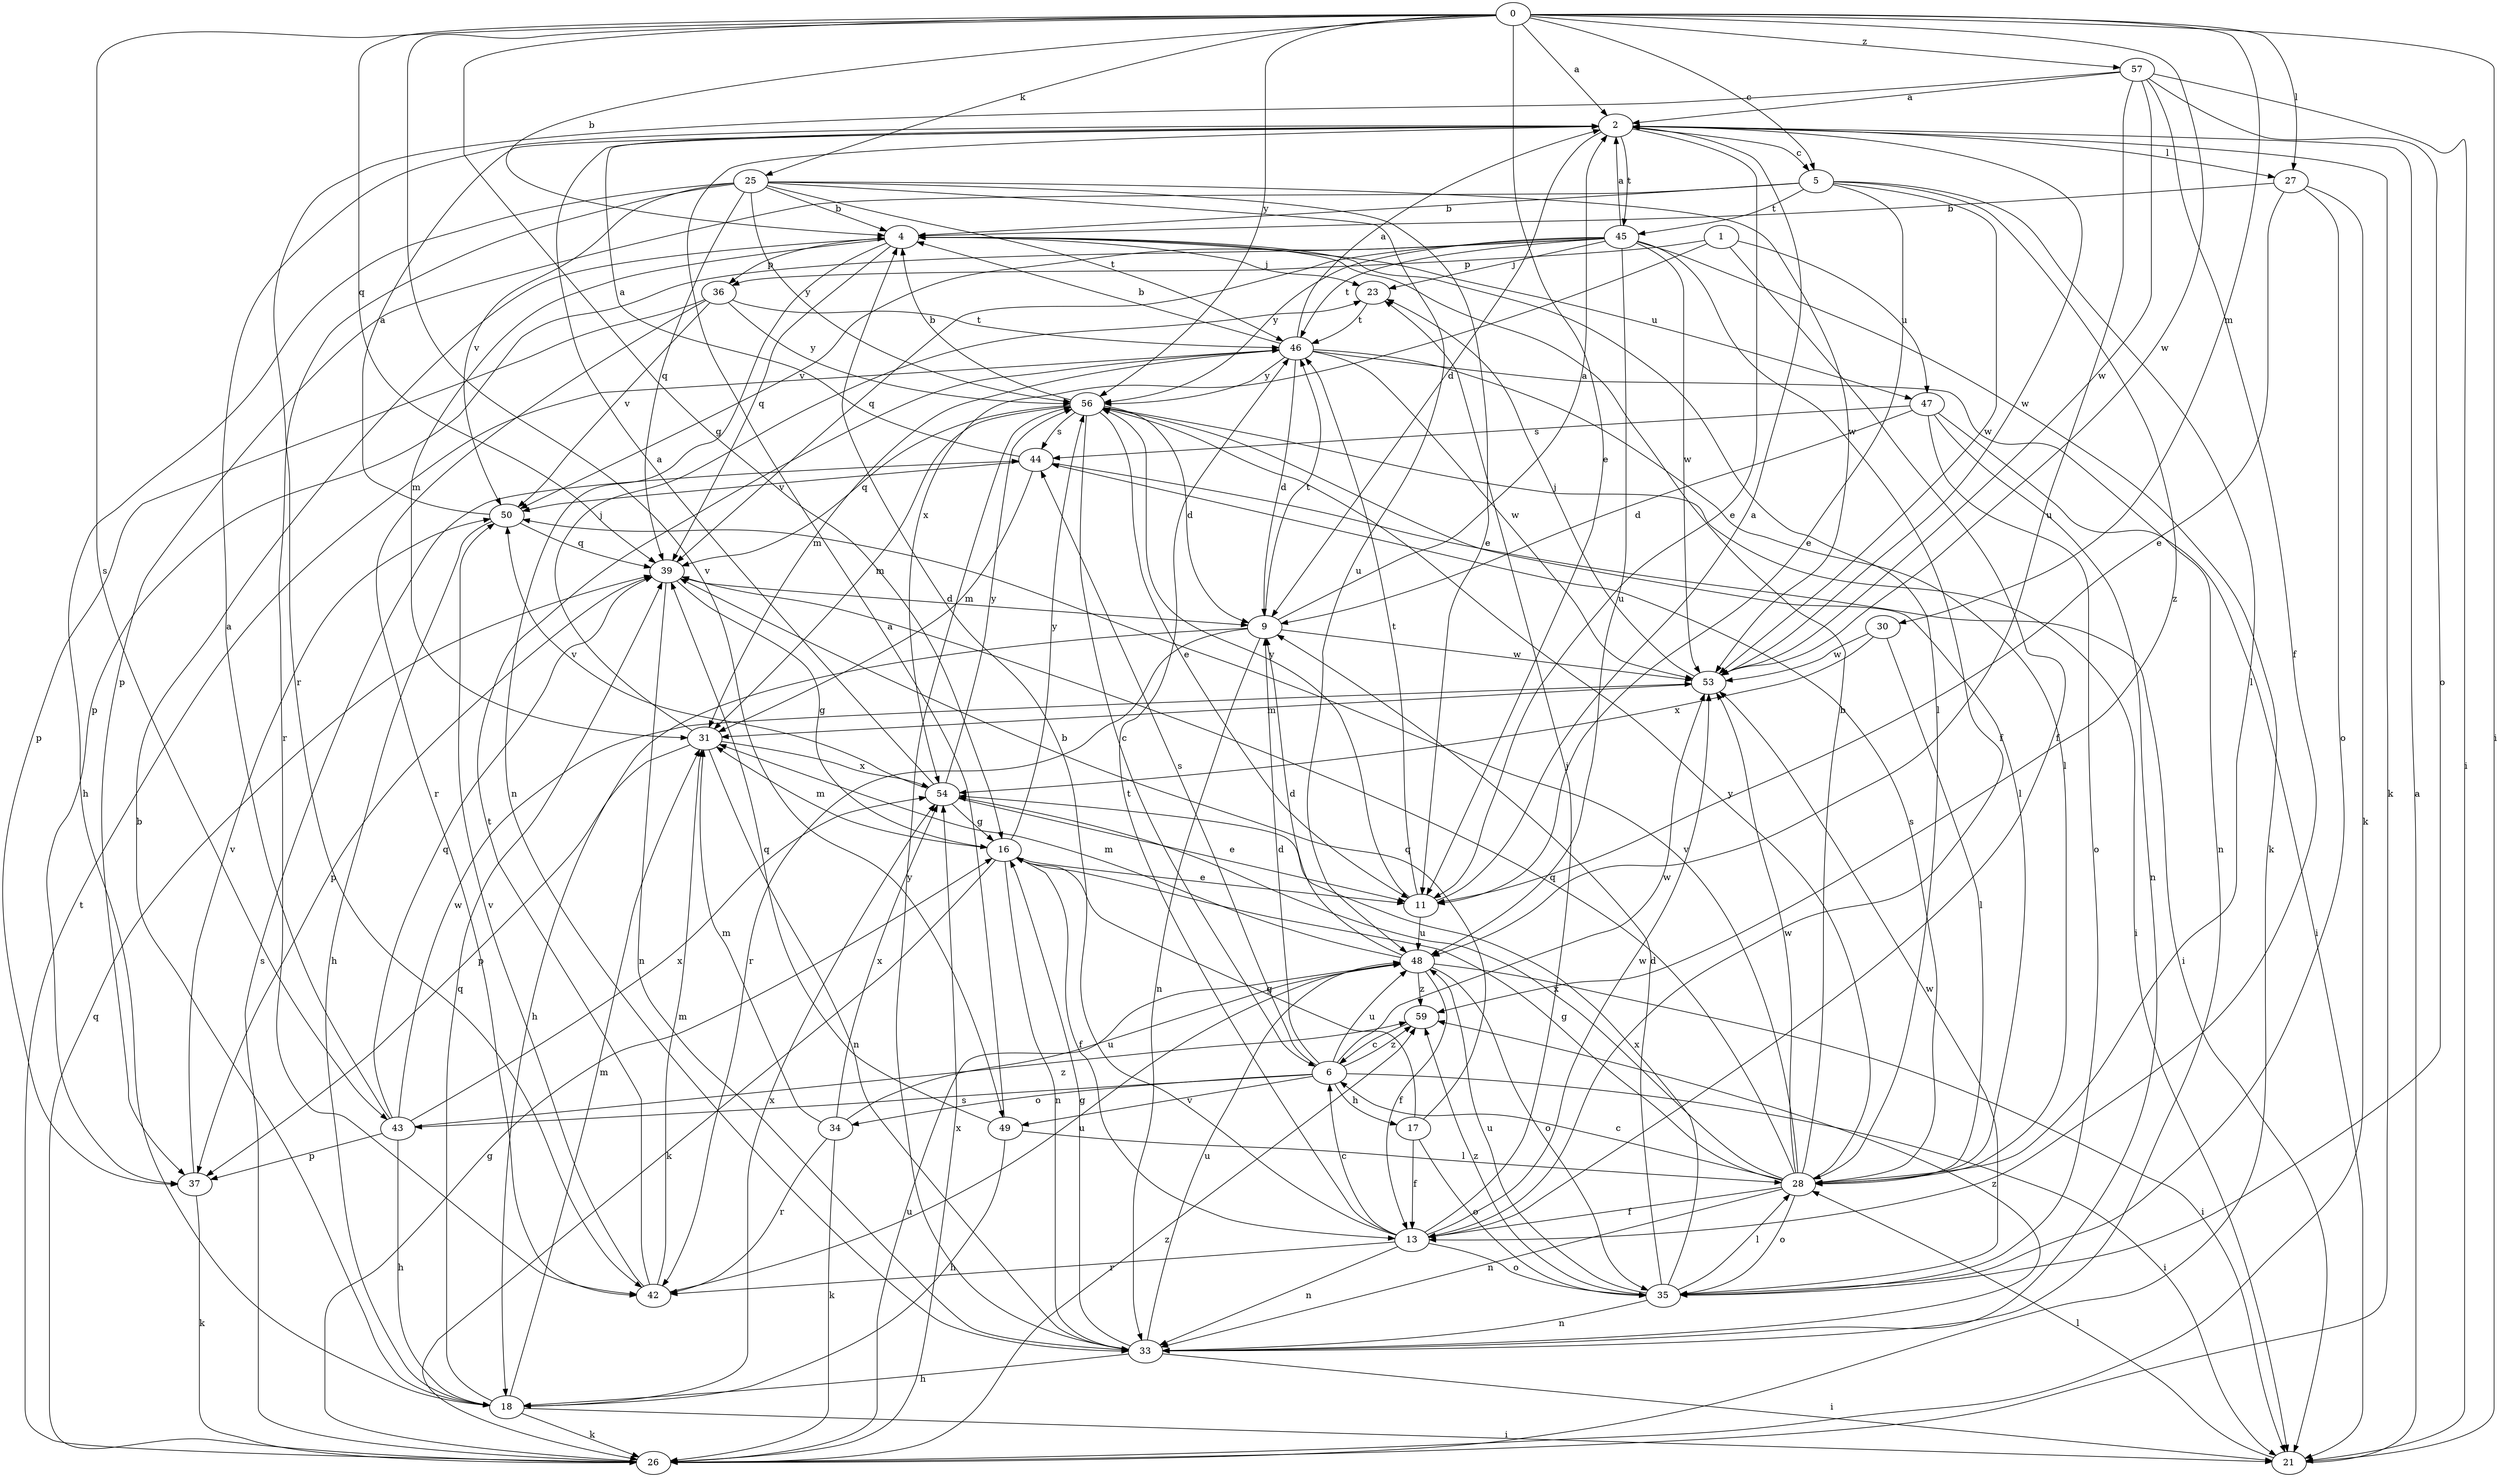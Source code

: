 strict digraph  {
0;
1;
2;
4;
5;
6;
9;
11;
13;
16;
17;
18;
21;
23;
25;
26;
27;
28;
30;
31;
33;
34;
35;
36;
37;
39;
42;
43;
44;
45;
46;
47;
48;
49;
50;
53;
54;
56;
57;
59;
0 -> 2  [label=a];
0 -> 4  [label=b];
0 -> 5  [label=c];
0 -> 11  [label=e];
0 -> 16  [label=g];
0 -> 21  [label=i];
0 -> 25  [label=k];
0 -> 27  [label=l];
0 -> 30  [label=m];
0 -> 39  [label=q];
0 -> 43  [label=s];
0 -> 49  [label=v];
0 -> 53  [label=w];
0 -> 56  [label=y];
0 -> 57  [label=z];
1 -> 13  [label=f];
1 -> 36  [label=p];
1 -> 47  [label=u];
1 -> 54  [label=x];
2 -> 5  [label=c];
2 -> 9  [label=d];
2 -> 11  [label=e];
2 -> 26  [label=k];
2 -> 27  [label=l];
2 -> 45  [label=t];
2 -> 53  [label=w];
4 -> 23  [label=j];
4 -> 28  [label=l];
4 -> 31  [label=m];
4 -> 33  [label=n];
4 -> 36  [label=p];
4 -> 39  [label=q];
4 -> 47  [label=u];
5 -> 4  [label=b];
5 -> 11  [label=e];
5 -> 28  [label=l];
5 -> 37  [label=p];
5 -> 45  [label=t];
5 -> 53  [label=w];
5 -> 59  [label=z];
6 -> 9  [label=d];
6 -> 17  [label=h];
6 -> 21  [label=i];
6 -> 34  [label=o];
6 -> 43  [label=s];
6 -> 44  [label=s];
6 -> 48  [label=u];
6 -> 49  [label=v];
6 -> 53  [label=w];
6 -> 59  [label=z];
9 -> 2  [label=a];
9 -> 18  [label=h];
9 -> 33  [label=n];
9 -> 42  [label=r];
9 -> 46  [label=t];
9 -> 53  [label=w];
11 -> 2  [label=a];
11 -> 46  [label=t];
11 -> 48  [label=u];
11 -> 56  [label=y];
13 -> 4  [label=b];
13 -> 6  [label=c];
13 -> 23  [label=j];
13 -> 33  [label=n];
13 -> 35  [label=o];
13 -> 42  [label=r];
13 -> 46  [label=t];
13 -> 53  [label=w];
16 -> 11  [label=e];
16 -> 13  [label=f];
16 -> 26  [label=k];
16 -> 31  [label=m];
16 -> 33  [label=n];
16 -> 56  [label=y];
17 -> 13  [label=f];
17 -> 16  [label=g];
17 -> 35  [label=o];
17 -> 39  [label=q];
18 -> 4  [label=b];
18 -> 21  [label=i];
18 -> 26  [label=k];
18 -> 31  [label=m];
18 -> 39  [label=q];
18 -> 54  [label=x];
21 -> 2  [label=a];
21 -> 28  [label=l];
23 -> 46  [label=t];
25 -> 4  [label=b];
25 -> 11  [label=e];
25 -> 18  [label=h];
25 -> 39  [label=q];
25 -> 42  [label=r];
25 -> 46  [label=t];
25 -> 48  [label=u];
25 -> 50  [label=v];
25 -> 53  [label=w];
25 -> 56  [label=y];
26 -> 16  [label=g];
26 -> 39  [label=q];
26 -> 44  [label=s];
26 -> 46  [label=t];
26 -> 48  [label=u];
26 -> 54  [label=x];
26 -> 59  [label=z];
27 -> 4  [label=b];
27 -> 11  [label=e];
27 -> 26  [label=k];
27 -> 35  [label=o];
28 -> 4  [label=b];
28 -> 6  [label=c];
28 -> 13  [label=f];
28 -> 16  [label=g];
28 -> 33  [label=n];
28 -> 35  [label=o];
28 -> 39  [label=q];
28 -> 44  [label=s];
28 -> 50  [label=v];
28 -> 53  [label=w];
28 -> 54  [label=x];
28 -> 56  [label=y];
30 -> 28  [label=l];
30 -> 53  [label=w];
30 -> 54  [label=x];
31 -> 23  [label=j];
31 -> 33  [label=n];
31 -> 37  [label=p];
31 -> 54  [label=x];
33 -> 16  [label=g];
33 -> 18  [label=h];
33 -> 21  [label=i];
33 -> 48  [label=u];
33 -> 56  [label=y];
33 -> 59  [label=z];
34 -> 26  [label=k];
34 -> 31  [label=m];
34 -> 42  [label=r];
34 -> 48  [label=u];
34 -> 54  [label=x];
35 -> 9  [label=d];
35 -> 28  [label=l];
35 -> 33  [label=n];
35 -> 48  [label=u];
35 -> 53  [label=w];
35 -> 54  [label=x];
35 -> 59  [label=z];
36 -> 37  [label=p];
36 -> 42  [label=r];
36 -> 46  [label=t];
36 -> 50  [label=v];
36 -> 56  [label=y];
37 -> 26  [label=k];
37 -> 50  [label=v];
39 -> 9  [label=d];
39 -> 16  [label=g];
39 -> 33  [label=n];
39 -> 37  [label=p];
42 -> 31  [label=m];
42 -> 46  [label=t];
42 -> 48  [label=u];
42 -> 50  [label=v];
43 -> 2  [label=a];
43 -> 18  [label=h];
43 -> 37  [label=p];
43 -> 39  [label=q];
43 -> 53  [label=w];
43 -> 54  [label=x];
43 -> 59  [label=z];
44 -> 2  [label=a];
44 -> 21  [label=i];
44 -> 31  [label=m];
44 -> 50  [label=v];
45 -> 2  [label=a];
45 -> 13  [label=f];
45 -> 23  [label=j];
45 -> 26  [label=k];
45 -> 37  [label=p];
45 -> 39  [label=q];
45 -> 46  [label=t];
45 -> 48  [label=u];
45 -> 50  [label=v];
45 -> 53  [label=w];
45 -> 56  [label=y];
46 -> 2  [label=a];
46 -> 4  [label=b];
46 -> 9  [label=d];
46 -> 28  [label=l];
46 -> 31  [label=m];
46 -> 33  [label=n];
46 -> 53  [label=w];
46 -> 56  [label=y];
47 -> 9  [label=d];
47 -> 21  [label=i];
47 -> 33  [label=n];
47 -> 35  [label=o];
47 -> 44  [label=s];
48 -> 9  [label=d];
48 -> 13  [label=f];
48 -> 21  [label=i];
48 -> 31  [label=m];
48 -> 35  [label=o];
48 -> 59  [label=z];
49 -> 2  [label=a];
49 -> 18  [label=h];
49 -> 28  [label=l];
49 -> 39  [label=q];
50 -> 2  [label=a];
50 -> 18  [label=h];
50 -> 39  [label=q];
53 -> 23  [label=j];
53 -> 31  [label=m];
54 -> 2  [label=a];
54 -> 11  [label=e];
54 -> 16  [label=g];
54 -> 50  [label=v];
54 -> 56  [label=y];
56 -> 4  [label=b];
56 -> 6  [label=c];
56 -> 9  [label=d];
56 -> 11  [label=e];
56 -> 21  [label=i];
56 -> 28  [label=l];
56 -> 31  [label=m];
56 -> 39  [label=q];
56 -> 44  [label=s];
57 -> 2  [label=a];
57 -> 13  [label=f];
57 -> 21  [label=i];
57 -> 35  [label=o];
57 -> 42  [label=r];
57 -> 48  [label=u];
57 -> 53  [label=w];
59 -> 6  [label=c];
}
